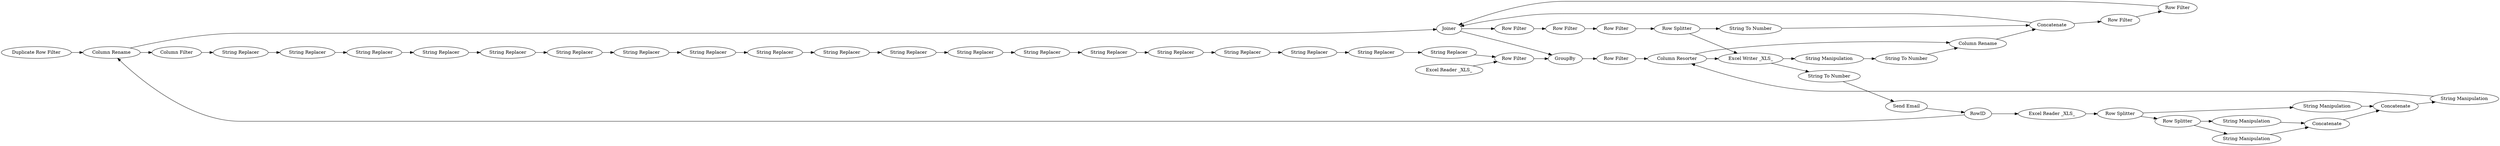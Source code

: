 digraph {
	4 -> 32
	20 -> 21
	53 -> 54
	7 -> 8
	37 -> 36
	4 -> 5
	50 -> 30
	34 -> 37
	27 -> 2
	8 -> 9
	23 -> 24
	13 -> 14
	50 -> 32
	49 -> 56
	36 -> 3
	21 -> 22
	56 -> 50
	39 -> 50
	22 -> 23
	10 -> 54
	51 -> 38
	12 -> 13
	18 -> 19
	6 -> 4
	30 -> 31
	31 -> 32
	6 -> 40
	26 -> 27
	1 -> 2
	36 -> 51
	40 -> 43
	17 -> 18
	14 -> 15
	25 -> 26
	5 -> 7
	33 -> 34
	46 -> 47
	11 -> 41
	3 -> 55
	47 -> 49
	15 -> 16
	49 -> 36
	55 -> 39
	44 -> 11
	35 -> 4
	9 -> 12
	45 -> 46
	24 -> 25
	54 -> 11
	52 -> 10
	32 -> 33
	37 -> 39
	43 -> 44
	52 -> 53
	43 -> 52
	19 -> 20
	41 -> 37
	2 -> 33
	38 -> 6
	32 -> 45
	16 -> 17
	27 [label="String Replacer"]
	55 [label="String To Number"]
	7 [label="String Replacer"]
	9 [label="String Replacer"]
	52 [label="Row Splitter"]
	18 [label="String Replacer"]
	21 [label="String Replacer"]
	26 [label="String Replacer"]
	8 [label="String Replacer"]
	32 [label=Joiner]
	17 [label="String Replacer"]
	3 [label="String Manipulation"]
	19 [label="String Replacer"]
	24 [label="String Replacer"]
	49 [label="Row Splitter"]
	41 [label="String Manipulation"]
	31 [label="Row Filter"]
	51 [label="String To Number"]
	56 [label="String To Number"]
	6 [label=RowID]
	15 [label="String Replacer"]
	54 [label=Concatenate]
	25 [label="String Replacer"]
	10 [label="String Manipulation"]
	12 [label="String Replacer"]
	16 [label="String Replacer"]
	50 [label=Concatenate]
	1 [label="Excel Reader _XLS_"]
	22 [label="String Replacer"]
	53 [label="String Manipulation"]
	11 [label=Concatenate]
	4 [label="Column Rename"]
	23 [label="String Replacer"]
	47 [label="Row Filter"]
	37 [label="Column Resorter"]
	14 [label="String Replacer"]
	38 [label="Send Email"]
	5 [label="Column Filter"]
	13 [label="String Replacer"]
	20 [label="String Replacer"]
	35 [label="Duplicate Row Filter"]
	34 [label="Row Filter"]
	43 [label="Row Splitter"]
	44 [label="String Manipulation"]
	36 [label="Excel Writer _XLS_"]
	46 [label="Row Filter"]
	40 [label="Excel Reader _XLS_"]
	39 [label="Column Rename"]
	33 [label=GroupBy]
	30 [label="Row Filter"]
	2 [label="Row Filter"]
	45 [label="Row Filter"]
	rankdir=LR
}
